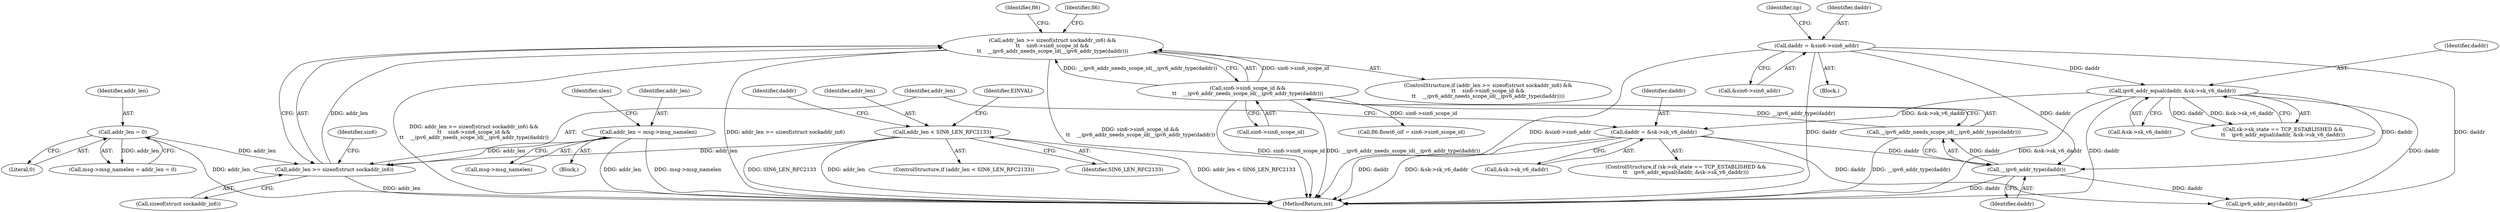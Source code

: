 digraph "0_linux_45f6fad84cc305103b28d73482b344d7f5b76f39_18@API" {
"1000476" [label="(Call,addr_len >= sizeof(struct sockaddr_in6) &&\n\t\t    sin6->sin6_scope_id &&\n\t\t    __ipv6_addr_needs_scope_id(__ipv6_addr_type(daddr)))"];
"1000477" [label="(Call,addr_len >= sizeof(struct sockaddr_in6))"];
"1000231" [label="(Call,addr_len = 0)"];
"1000144" [label="(Call,addr_len = msg->msg_namelen)"];
"1000204" [label="(Call,addr_len < SIN6_LEN_RFC2133)"];
"1000481" [label="(Call,sin6->sin6_scope_id &&\n\t\t    __ipv6_addr_needs_scope_id(__ipv6_addr_type(daddr)))"];
"1000485" [label="(Call,__ipv6_addr_needs_scope_id(__ipv6_addr_type(daddr)))"];
"1000486" [label="(Call,__ipv6_addr_type(daddr))"];
"1000463" [label="(Call,ipv6_addr_equal(daddr, &sk->sk_v6_daddr))"];
"1000416" [label="(Call,daddr = &sin6->sin6_addr)"];
"1000469" [label="(Call,daddr = &sk->sk_v6_daddr)"];
"1000209" [label="(Identifier,EINVAL)"];
"1000465" [label="(Call,&sk->sk_v6_daddr)"];
"1000113" [label="(Block,)"];
"1000418" [label="(Call,&sin6->sin6_addr)"];
"1000424" [label="(Identifier,np)"];
"1000464" [label="(Identifier,daddr)"];
"1000456" [label="(ControlStructure,if (sk->sk_state == TCP_ESTABLISHED &&\n\t\t    ipv6_addr_equal(daddr, &sk->sk_v6_daddr)))"];
"1000227" [label="(Call,msg->msg_namelen = addr_len = 0)"];
"1000416" [label="(Call,daddr = &sin6->sin6_addr)"];
"1000211" [label="(Identifier,daddr)"];
"1000146" [label="(Call,msg->msg_namelen)"];
"1000205" [label="(Identifier,addr_len)"];
"1001034" [label="(MethodReturn,int)"];
"1000483" [label="(Identifier,sin6)"];
"1000477" [label="(Call,addr_len >= sizeof(struct sockaddr_in6))"];
"1000417" [label="(Identifier,daddr)"];
"1000532" [label="(Identifier,fl6)"];
"1000471" [label="(Call,&sk->sk_v6_daddr)"];
"1000488" [label="(Call,fl6.flowi6_oif = sin6->sin6_scope_id)"];
"1000144" [label="(Call,addr_len = msg->msg_namelen)"];
"1000678" [label="(Call,ipv6_addr_any(daddr))"];
"1000478" [label="(Identifier,addr_len)"];
"1000231" [label="(Call,addr_len = 0)"];
"1000151" [label="(Identifier,ulen)"];
"1000485" [label="(Call,__ipv6_addr_needs_scope_id(__ipv6_addr_type(daddr)))"];
"1000476" [label="(Call,addr_len >= sizeof(struct sockaddr_in6) &&\n\t\t    sin6->sin6_scope_id &&\n\t\t    __ipv6_addr_needs_scope_id(__ipv6_addr_type(daddr)))"];
"1000482" [label="(Call,sin6->sin6_scope_id)"];
"1000233" [label="(Literal,0)"];
"1000399" [label="(Block,)"];
"1000486" [label="(Call,__ipv6_addr_type(daddr))"];
"1000206" [label="(Identifier,SIN6_LEN_RFC2133)"];
"1000469" [label="(Call,daddr = &sk->sk_v6_daddr)"];
"1000490" [label="(Identifier,fl6)"];
"1000475" [label="(ControlStructure,if (addr_len >= sizeof(struct sockaddr_in6) &&\n\t\t    sin6->sin6_scope_id &&\n\t\t    __ipv6_addr_needs_scope_id(__ipv6_addr_type(daddr))))"];
"1000470" [label="(Identifier,daddr)"];
"1000232" [label="(Identifier,addr_len)"];
"1000487" [label="(Identifier,daddr)"];
"1000145" [label="(Identifier,addr_len)"];
"1000479" [label="(Call,sizeof(struct sockaddr_in6))"];
"1000457" [label="(Call,sk->sk_state == TCP_ESTABLISHED &&\n\t\t    ipv6_addr_equal(daddr, &sk->sk_v6_daddr))"];
"1000203" [label="(ControlStructure,if (addr_len < SIN6_LEN_RFC2133))"];
"1000204" [label="(Call,addr_len < SIN6_LEN_RFC2133)"];
"1000481" [label="(Call,sin6->sin6_scope_id &&\n\t\t    __ipv6_addr_needs_scope_id(__ipv6_addr_type(daddr)))"];
"1000463" [label="(Call,ipv6_addr_equal(daddr, &sk->sk_v6_daddr))"];
"1000476" -> "1000475"  [label="AST: "];
"1000476" -> "1000477"  [label="CFG: "];
"1000476" -> "1000481"  [label="CFG: "];
"1000477" -> "1000476"  [label="AST: "];
"1000481" -> "1000476"  [label="AST: "];
"1000490" -> "1000476"  [label="CFG: "];
"1000532" -> "1000476"  [label="CFG: "];
"1000476" -> "1001034"  [label="DDG: addr_len >= sizeof(struct sockaddr_in6) &&\n\t\t    sin6->sin6_scope_id &&\n\t\t    __ipv6_addr_needs_scope_id(__ipv6_addr_type(daddr))"];
"1000476" -> "1001034"  [label="DDG: addr_len >= sizeof(struct sockaddr_in6)"];
"1000476" -> "1001034"  [label="DDG: sin6->sin6_scope_id &&\n\t\t    __ipv6_addr_needs_scope_id(__ipv6_addr_type(daddr))"];
"1000477" -> "1000476"  [label="DDG: addr_len"];
"1000481" -> "1000476"  [label="DDG: sin6->sin6_scope_id"];
"1000481" -> "1000476"  [label="DDG: __ipv6_addr_needs_scope_id(__ipv6_addr_type(daddr))"];
"1000477" -> "1000479"  [label="CFG: "];
"1000478" -> "1000477"  [label="AST: "];
"1000479" -> "1000477"  [label="AST: "];
"1000483" -> "1000477"  [label="CFG: "];
"1000477" -> "1001034"  [label="DDG: addr_len"];
"1000231" -> "1000477"  [label="DDG: addr_len"];
"1000144" -> "1000477"  [label="DDG: addr_len"];
"1000204" -> "1000477"  [label="DDG: addr_len"];
"1000231" -> "1000227"  [label="AST: "];
"1000231" -> "1000233"  [label="CFG: "];
"1000232" -> "1000231"  [label="AST: "];
"1000233" -> "1000231"  [label="AST: "];
"1000227" -> "1000231"  [label="CFG: "];
"1000231" -> "1001034"  [label="DDG: addr_len"];
"1000231" -> "1000227"  [label="DDG: addr_len"];
"1000144" -> "1000113"  [label="AST: "];
"1000144" -> "1000146"  [label="CFG: "];
"1000145" -> "1000144"  [label="AST: "];
"1000146" -> "1000144"  [label="AST: "];
"1000151" -> "1000144"  [label="CFG: "];
"1000144" -> "1001034"  [label="DDG: addr_len"];
"1000144" -> "1001034"  [label="DDG: msg->msg_namelen"];
"1000204" -> "1000203"  [label="AST: "];
"1000204" -> "1000206"  [label="CFG: "];
"1000205" -> "1000204"  [label="AST: "];
"1000206" -> "1000204"  [label="AST: "];
"1000209" -> "1000204"  [label="CFG: "];
"1000211" -> "1000204"  [label="CFG: "];
"1000204" -> "1001034"  [label="DDG: SIN6_LEN_RFC2133"];
"1000204" -> "1001034"  [label="DDG: addr_len"];
"1000204" -> "1001034"  [label="DDG: addr_len < SIN6_LEN_RFC2133"];
"1000481" -> "1000482"  [label="CFG: "];
"1000481" -> "1000485"  [label="CFG: "];
"1000482" -> "1000481"  [label="AST: "];
"1000485" -> "1000481"  [label="AST: "];
"1000481" -> "1001034"  [label="DDG: __ipv6_addr_needs_scope_id(__ipv6_addr_type(daddr))"];
"1000481" -> "1001034"  [label="DDG: sin6->sin6_scope_id"];
"1000485" -> "1000481"  [label="DDG: __ipv6_addr_type(daddr)"];
"1000481" -> "1000488"  [label="DDG: sin6->sin6_scope_id"];
"1000485" -> "1000486"  [label="CFG: "];
"1000486" -> "1000485"  [label="AST: "];
"1000485" -> "1001034"  [label="DDG: __ipv6_addr_type(daddr)"];
"1000486" -> "1000485"  [label="DDG: daddr"];
"1000486" -> "1000487"  [label="CFG: "];
"1000487" -> "1000486"  [label="AST: "];
"1000486" -> "1001034"  [label="DDG: daddr"];
"1000463" -> "1000486"  [label="DDG: daddr"];
"1000416" -> "1000486"  [label="DDG: daddr"];
"1000469" -> "1000486"  [label="DDG: daddr"];
"1000486" -> "1000678"  [label="DDG: daddr"];
"1000463" -> "1000457"  [label="AST: "];
"1000463" -> "1000465"  [label="CFG: "];
"1000464" -> "1000463"  [label="AST: "];
"1000465" -> "1000463"  [label="AST: "];
"1000457" -> "1000463"  [label="CFG: "];
"1000463" -> "1001034"  [label="DDG: &sk->sk_v6_daddr"];
"1000463" -> "1001034"  [label="DDG: daddr"];
"1000463" -> "1000457"  [label="DDG: daddr"];
"1000463" -> "1000457"  [label="DDG: &sk->sk_v6_daddr"];
"1000416" -> "1000463"  [label="DDG: daddr"];
"1000463" -> "1000469"  [label="DDG: &sk->sk_v6_daddr"];
"1000463" -> "1000678"  [label="DDG: daddr"];
"1000416" -> "1000399"  [label="AST: "];
"1000416" -> "1000418"  [label="CFG: "];
"1000417" -> "1000416"  [label="AST: "];
"1000418" -> "1000416"  [label="AST: "];
"1000424" -> "1000416"  [label="CFG: "];
"1000416" -> "1001034"  [label="DDG: &sin6->sin6_addr"];
"1000416" -> "1001034"  [label="DDG: daddr"];
"1000416" -> "1000678"  [label="DDG: daddr"];
"1000469" -> "1000456"  [label="AST: "];
"1000469" -> "1000471"  [label="CFG: "];
"1000470" -> "1000469"  [label="AST: "];
"1000471" -> "1000469"  [label="AST: "];
"1000478" -> "1000469"  [label="CFG: "];
"1000469" -> "1001034"  [label="DDG: &sk->sk_v6_daddr"];
"1000469" -> "1001034"  [label="DDG: daddr"];
"1000469" -> "1000678"  [label="DDG: daddr"];
}
